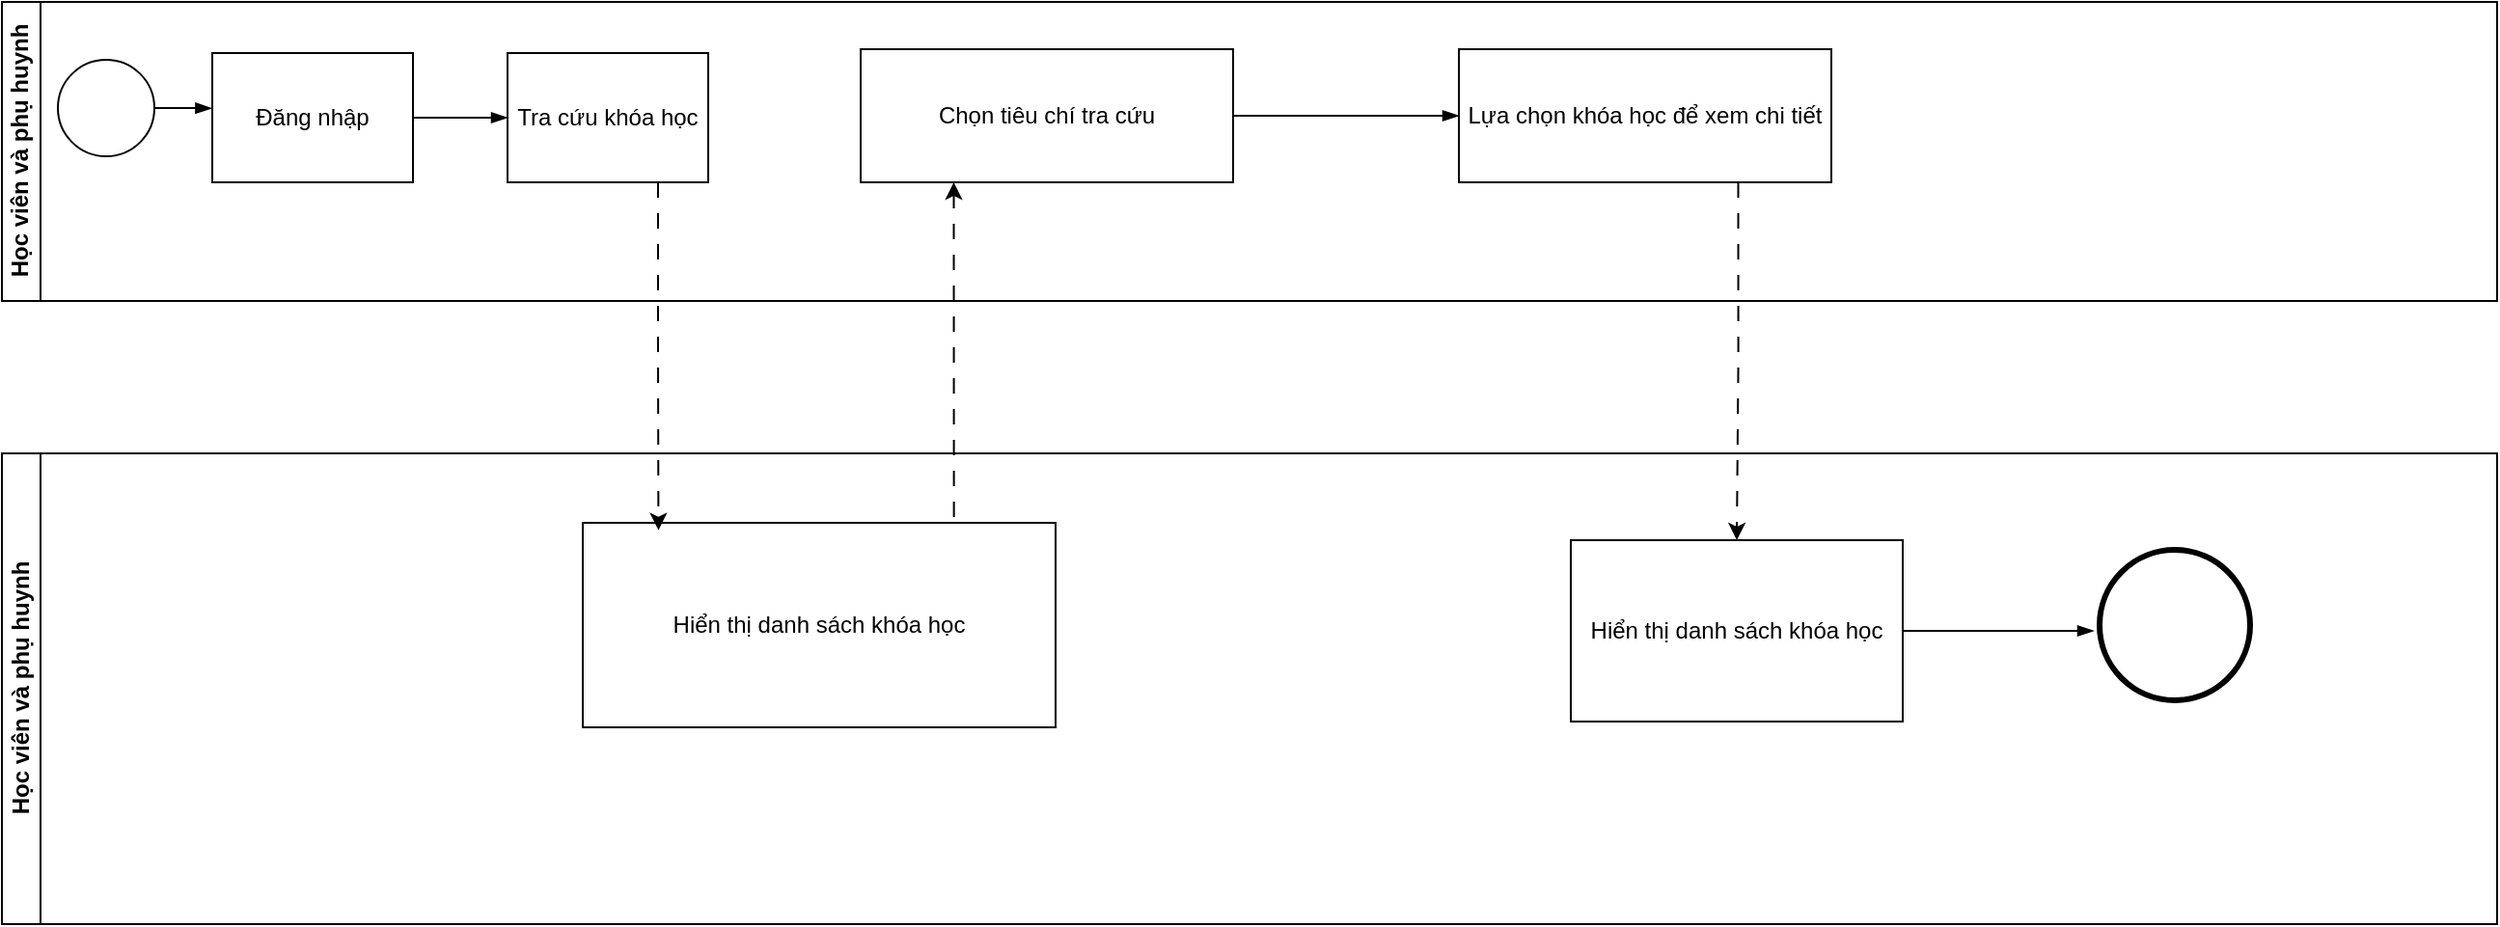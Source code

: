 <mxfile version="26.0.16">
  <diagram name="Page-1" id="Ej7KyiRAwbmdavfxFSxP">
    <mxGraphModel dx="1500" dy="904" grid="0" gridSize="10" guides="1" tooltips="1" connect="1" arrows="1" fold="1" page="0" pageScale="1" pageWidth="850" pageHeight="1100" math="0" shadow="0">
      <root>
        <mxCell id="0" />
        <mxCell id="1" parent="0" />
        <mxCell id="G53wWt2fqIj3ZuKkM4M6-23" value="&lt;font&gt;Học viên và phụ huynh&lt;/font&gt;" style="swimlane;html=1;startSize=20;horizontal=0;" parent="1" vertex="1">
          <mxGeometry x="153" y="19" width="1293" height="155" as="geometry" />
        </mxCell>
        <mxCell id="G53wWt2fqIj3ZuKkM4M6-24" value="" style="points=[[0.145,0.145,0],[0.5,0,0],[0.855,0.145,0],[1,0.5,0],[0.855,0.855,0],[0.5,1,0],[0.145,0.855,0],[0,0.5,0]];shape=mxgraph.bpmn.event;html=1;verticalLabelPosition=bottom;labelBackgroundColor=#ffffff;verticalAlign=top;align=center;perimeter=ellipsePerimeter;outlineConnect=0;aspect=fixed;outline=standard;symbol=general;" parent="G53wWt2fqIj3ZuKkM4M6-23" vertex="1">
          <mxGeometry x="29" y="30" width="50" height="50" as="geometry" />
        </mxCell>
        <mxCell id="G53wWt2fqIj3ZuKkM4M6-26" value="" style="edgeStyle=elbowEdgeStyle;fontSize=12;html=1;endArrow=blockThin;endFill=1;rounded=0;exitX=1;exitY=0.5;exitDx=0;exitDy=0;exitPerimeter=0;entryX=-0.003;entryY=0.427;entryDx=0;entryDy=0;entryPerimeter=0;" parent="G53wWt2fqIj3ZuKkM4M6-23" source="G53wWt2fqIj3ZuKkM4M6-24" target="G53wWt2fqIj3ZuKkM4M6-38" edge="1">
          <mxGeometry width="160" relative="1" as="geometry">
            <mxPoint x="80" y="110" as="sourcePoint" />
            <mxPoint x="108" y="55" as="targetPoint" />
          </mxGeometry>
        </mxCell>
        <mxCell id="G53wWt2fqIj3ZuKkM4M6-27" value="Chọn tiêu chí tra cứu" style="points=[[0.25,0,0],[0.5,0,0],[0.75,0,0],[1,0.25,0],[1,0.5,0],[1,0.75,0],[0.75,1,0],[0.5,1,0],[0.25,1,0],[0,0.75,0],[0,0.5,0],[0,0.25,0]];shape=mxgraph.bpmn.task2;whiteSpace=wrap;rectStyle=rounded;size=10;html=1;container=1;expand=0;collapsible=0;taskMarker=abstract;" parent="G53wWt2fqIj3ZuKkM4M6-23" vertex="1">
          <mxGeometry x="445" y="24.5" width="193" height="69" as="geometry" />
        </mxCell>
        <mxCell id="G53wWt2fqIj3ZuKkM4M6-38" value="Đăng nhập" style="points=[[0.25,0,0],[0.5,0,0],[0.75,0,0],[1,0.25,0],[1,0.5,0],[1,0.75,0],[0.75,1,0],[0.5,1,0],[0.25,1,0],[0,0.75,0],[0,0.5,0],[0,0.25,0]];shape=mxgraph.bpmn.task2;whiteSpace=wrap;rectStyle=rounded;size=10;html=1;container=1;expand=0;collapsible=0;taskMarker=user;" parent="G53wWt2fqIj3ZuKkM4M6-23" vertex="1">
          <mxGeometry x="109" y="26.5" width="104" height="67" as="geometry" />
        </mxCell>
        <mxCell id="G53wWt2fqIj3ZuKkM4M6-40" value="Tra cứu khóa học" style="points=[[0.25,0,0],[0.5,0,0],[0.75,0,0],[1,0.25,0],[1,0.5,0],[1,0.75,0],[0.75,1,0],[0.5,1,0],[0.25,1,0],[0,0.75,0],[0,0.5,0],[0,0.25,0]];shape=mxgraph.bpmn.task2;whiteSpace=wrap;rectStyle=rounded;size=10;html=1;container=1;expand=0;collapsible=0;taskMarker=user;" parent="G53wWt2fqIj3ZuKkM4M6-23" vertex="1">
          <mxGeometry x="262" y="26.5" width="104" height="67" as="geometry" />
        </mxCell>
        <mxCell id="G53wWt2fqIj3ZuKkM4M6-41" value="" style="edgeStyle=elbowEdgeStyle;fontSize=12;html=1;endArrow=blockThin;endFill=1;rounded=0;exitX=1;exitY=0.5;exitDx=0;exitDy=0;exitPerimeter=0;entryX=0;entryY=0.5;entryDx=0;entryDy=0;entryPerimeter=0;" parent="G53wWt2fqIj3ZuKkM4M6-23" source="G53wWt2fqIj3ZuKkM4M6-38" target="G53wWt2fqIj3ZuKkM4M6-40" edge="1">
          <mxGeometry width="160" relative="1" as="geometry">
            <mxPoint x="351" y="137" as="sourcePoint" />
            <mxPoint x="511" y="137" as="targetPoint" />
          </mxGeometry>
        </mxCell>
        <mxCell id="G53wWt2fqIj3ZuKkM4M6-42" value="Lựa chọn khóa học để xem chi tiết" style="points=[[0.25,0,0],[0.5,0,0],[0.75,0,0],[1,0.25,0],[1,0.5,0],[1,0.75,0],[0.75,1,0],[0.5,1,0],[0.25,1,0],[0,0.75,0],[0,0.5,0],[0,0.25,0]];shape=mxgraph.bpmn.task2;whiteSpace=wrap;rectStyle=rounded;size=10;html=1;container=1;expand=0;collapsible=0;taskMarker=abstract;" parent="G53wWt2fqIj3ZuKkM4M6-23" vertex="1">
          <mxGeometry x="755" y="24.5" width="193" height="69" as="geometry" />
        </mxCell>
        <mxCell id="G53wWt2fqIj3ZuKkM4M6-43" value="" style="edgeStyle=elbowEdgeStyle;fontSize=12;html=1;endArrow=blockThin;endFill=1;rounded=0;exitX=1;exitY=0.5;exitDx=0;exitDy=0;exitPerimeter=0;entryX=0;entryY=0.5;entryDx=0;entryDy=0;entryPerimeter=0;" parent="G53wWt2fqIj3ZuKkM4M6-23" source="G53wWt2fqIj3ZuKkM4M6-27" target="G53wWt2fqIj3ZuKkM4M6-42" edge="1">
          <mxGeometry width="160" relative="1" as="geometry">
            <mxPoint x="853" y="129" as="sourcePoint" />
            <mxPoint x="1013" y="129" as="targetPoint" />
          </mxGeometry>
        </mxCell>
        <mxCell id="G53wWt2fqIj3ZuKkM4M6-33" style="edgeStyle=orthogonalEdgeStyle;rounded=0;orthogonalLoop=1;jettySize=auto;html=1;entryX=0.25;entryY=1;entryDx=0;entryDy=0;entryPerimeter=0;dashed=1;dashPattern=8 8;exitX=0.785;exitY=-0.028;exitDx=0;exitDy=0;exitPerimeter=0;" parent="1" source="G53wWt2fqIj3ZuKkM4M6-54" edge="1" target="G53wWt2fqIj3ZuKkM4M6-27">
          <mxGeometry relative="1" as="geometry">
            <mxPoint x="617" y="210" as="sourcePoint" />
            <mxPoint x="910" y="360" as="targetPoint" />
          </mxGeometry>
        </mxCell>
        <mxCell id="G53wWt2fqIj3ZuKkM4M6-45" value="&lt;font&gt;Học viên và phụ huynh&lt;/font&gt;" style="swimlane;html=1;startSize=20;horizontal=0;" parent="1" vertex="1">
          <mxGeometry x="153" y="253" width="1293" height="244" as="geometry" />
        </mxCell>
        <mxCell id="G53wWt2fqIj3ZuKkM4M6-54" value="Hiển thị danh sách khóa học" style="points=[[0.25,0,0],[0.5,0,0],[0.75,0,0],[1,0.25,0],[1,0.5,0],[1,0.75,0],[0.75,1,0],[0.5,1,0],[0.25,1,0],[0,0.75,0],[0,0.5,0],[0,0.25,0]];shape=mxgraph.bpmn.task2;whiteSpace=wrap;rectStyle=rounded;size=10;html=1;container=1;expand=0;collapsible=0;taskMarker=abstract;" parent="G53wWt2fqIj3ZuKkM4M6-45" vertex="1">
          <mxGeometry x="301" y="36" width="245" height="106" as="geometry" />
        </mxCell>
        <mxCell id="T3zFvw8drsOAbG8wrJ9L-4" value="Hiển thị danh sách khóa học" style="points=[[0.25,0,0],[0.5,0,0],[0.75,0,0],[1,0.25,0],[1,0.5,0],[1,0.75,0],[0.75,1,0],[0.5,1,0],[0.25,1,0],[0,0.75,0],[0,0.5,0],[0,0.25,0]];shape=mxgraph.bpmn.task2;whiteSpace=wrap;rectStyle=rounded;size=10;html=1;container=1;expand=0;collapsible=0;taskMarker=abstract;" vertex="1" parent="G53wWt2fqIj3ZuKkM4M6-45">
          <mxGeometry x="813" y="45" width="172" height="94" as="geometry" />
        </mxCell>
        <mxCell id="T3zFvw8drsOAbG8wrJ9L-5" value="" style="points=[[0.145,0.145,0],[0.5,0,0],[0.855,0.145,0],[1,0.5,0],[0.855,0.855,0],[0.5,1,0],[0.145,0.855,0],[0,0.5,0]];shape=mxgraph.bpmn.event;html=1;verticalLabelPosition=bottom;labelBackgroundColor=#ffffff;verticalAlign=top;align=center;perimeter=ellipsePerimeter;outlineConnect=0;aspect=fixed;outline=end;symbol=terminate2;" vertex="1" parent="G53wWt2fqIj3ZuKkM4M6-45">
          <mxGeometry x="1087" y="50" width="78" height="78" as="geometry" />
        </mxCell>
        <mxCell id="T3zFvw8drsOAbG8wrJ9L-3" style="edgeStyle=orthogonalEdgeStyle;rounded=0;orthogonalLoop=1;jettySize=auto;html=1;exitX=0.75;exitY=1;exitDx=0;exitDy=0;exitPerimeter=0;entryX=0.16;entryY=0.036;entryDx=0;entryDy=0;entryPerimeter=0;dashed=1;dashPattern=8 8;" edge="1" parent="1" source="G53wWt2fqIj3ZuKkM4M6-40" target="G53wWt2fqIj3ZuKkM4M6-54">
          <mxGeometry relative="1" as="geometry" />
        </mxCell>
        <mxCell id="T3zFvw8drsOAbG8wrJ9L-6" value="" style="edgeStyle=elbowEdgeStyle;fontSize=12;html=1;endArrow=blockThin;endFill=1;rounded=0;exitX=1;exitY=0.5;exitDx=0;exitDy=0;exitPerimeter=0;" edge="1" parent="1" source="T3zFvw8drsOAbG8wrJ9L-4">
          <mxGeometry width="160" relative="1" as="geometry">
            <mxPoint x="883" y="261" as="sourcePoint" />
            <mxPoint x="1237" y="345" as="targetPoint" />
          </mxGeometry>
        </mxCell>
        <mxCell id="T3zFvw8drsOAbG8wrJ9L-12" style="edgeStyle=orthogonalEdgeStyle;rounded=0;orthogonalLoop=1;jettySize=auto;html=1;exitX=0.75;exitY=1;exitDx=0;exitDy=0;exitPerimeter=0;entryX=0.5;entryY=0;entryDx=0;entryDy=0;entryPerimeter=0;dashed=1;dashPattern=8 8;" edge="1" parent="1" source="G53wWt2fqIj3ZuKkM4M6-42" target="T3zFvw8drsOAbG8wrJ9L-4">
          <mxGeometry relative="1" as="geometry" />
        </mxCell>
      </root>
    </mxGraphModel>
  </diagram>
</mxfile>

